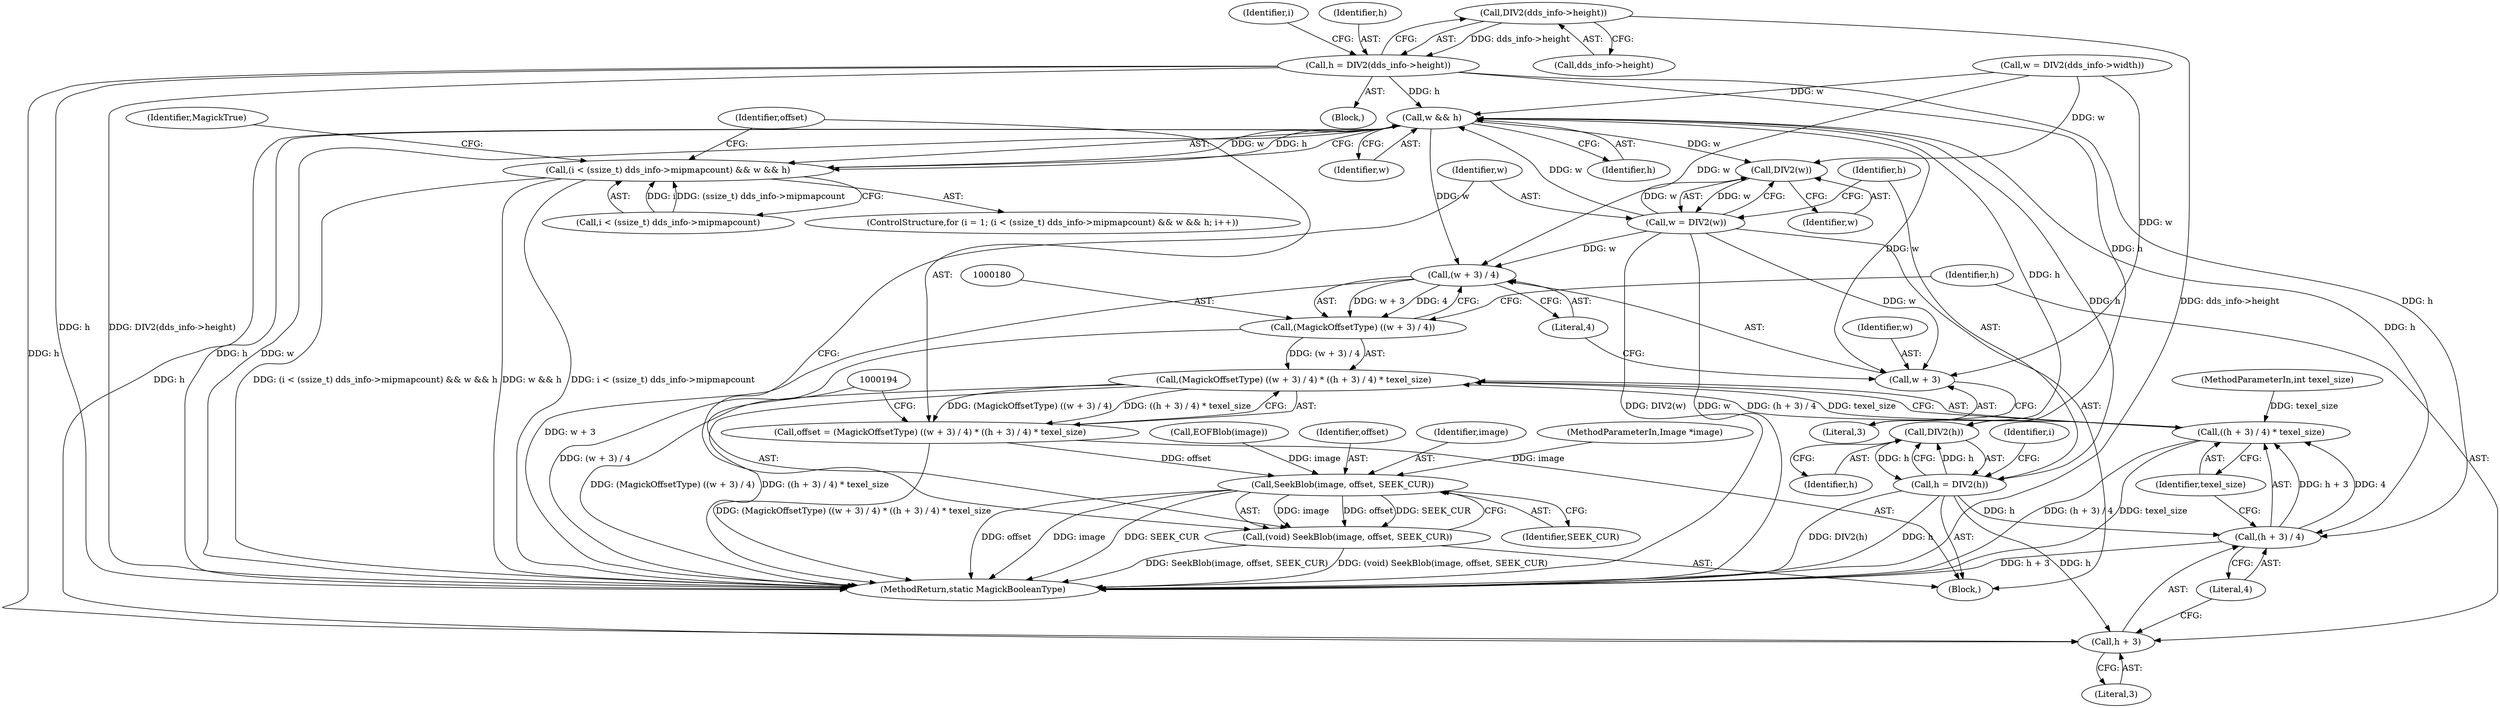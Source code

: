 digraph "0_ImageMagick_9b428b7af688fe319320aed15f2b94281d1e37b4@pointer" {
"1000154" [label="(Call,DIV2(dds_info->height))"];
"1000152" [label="(Call,h = DIV2(dds_info->height))"];
"1000170" [label="(Call,w && h)"];
"1000162" [label="(Call,(i < (ssize_t) dds_info->mipmapcount) && w && h)"];
"1000181" [label="(Call,(w + 3) / 4)"];
"1000179" [label="(Call,(MagickOffsetType) ((w + 3) / 4))"];
"1000178" [label="(Call,(MagickOffsetType) ((w + 3) / 4) * ((h + 3) / 4) * texel_size)"];
"1000176" [label="(Call,offset = (MagickOffsetType) ((w + 3) / 4) * ((h + 3) / 4) * texel_size)"];
"1000195" [label="(Call,SeekBlob(image, offset, SEEK_CUR))"];
"1000193" [label="(Call,(void) SeekBlob(image, offset, SEEK_CUR))"];
"1000182" [label="(Call,w + 3)"];
"1000187" [label="(Call,(h + 3) / 4)"];
"1000186" [label="(Call,((h + 3) / 4) * texel_size)"];
"1000188" [label="(Call,h + 3)"];
"1000201" [label="(Call,DIV2(w))"];
"1000199" [label="(Call,w = DIV2(w))"];
"1000205" [label="(Call,DIV2(h))"];
"1000203" [label="(Call,h = DIV2(h))"];
"1000189" [label="(Identifier,h)"];
"1000206" [label="(Identifier,h)"];
"1000184" [label="(Literal,3)"];
"1000204" [label="(Identifier,h)"];
"1000199" [label="(Call,w = DIV2(w))"];
"1000170" [label="(Call,w && h)"];
"1000145" [label="(Block,)"];
"1000182" [label="(Call,w + 3)"];
"1000163" [label="(Call,i < (ssize_t) dds_info->mipmapcount)"];
"1000179" [label="(Call,(MagickOffsetType) ((w + 3) / 4))"];
"1000114" [label="(Call,EOFBlob(image))"];
"1000197" [label="(Identifier,offset)"];
"1000196" [label="(Identifier,image)"];
"1000205" [label="(Call,DIV2(h))"];
"1000174" [label="(Identifier,i)"];
"1000178" [label="(Call,(MagickOffsetType) ((w + 3) / 4) * ((h + 3) / 4) * texel_size)"];
"1000193" [label="(Call,(void) SeekBlob(image, offset, SEEK_CUR))"];
"1000191" [label="(Literal,4)"];
"1000190" [label="(Literal,3)"];
"1000186" [label="(Call,((h + 3) / 4) * texel_size)"];
"1000208" [label="(Identifier,MagickTrue)"];
"1000176" [label="(Call,offset = (MagickOffsetType) ((w + 3) / 4) * ((h + 3) / 4) * texel_size)"];
"1000187" [label="(Call,(h + 3) / 4)"];
"1000152" [label="(Call,h = DIV2(dds_info->height))"];
"1000200" [label="(Identifier,w)"];
"1000175" [label="(Block,)"];
"1000172" [label="(Identifier,h)"];
"1000198" [label="(Identifier,SEEK_CUR)"];
"1000192" [label="(Identifier,texel_size)"];
"1000183" [label="(Identifier,w)"];
"1000158" [label="(ControlStructure,for (i = 1; (i < (ssize_t) dds_info->mipmapcount) && w && h; i++))"];
"1000195" [label="(Call,SeekBlob(image, offset, SEEK_CUR))"];
"1000185" [label="(Literal,4)"];
"1000181" [label="(Call,(w + 3) / 4)"];
"1000201" [label="(Call,DIV2(w))"];
"1000203" [label="(Call,h = DIV2(h))"];
"1000177" [label="(Identifier,offset)"];
"1000209" [label="(MethodReturn,static MagickBooleanType)"];
"1000155" [label="(Call,dds_info->height)"];
"1000171" [label="(Identifier,w)"];
"1000202" [label="(Identifier,w)"];
"1000154" [label="(Call,DIV2(dds_info->height))"];
"1000160" [label="(Identifier,i)"];
"1000162" [label="(Call,(i < (ssize_t) dds_info->mipmapcount) && w && h)"];
"1000103" [label="(MethodParameterIn,Image *image)"];
"1000146" [label="(Call,w = DIV2(dds_info->width))"];
"1000153" [label="(Identifier,h)"];
"1000105" [label="(MethodParameterIn,int texel_size)"];
"1000188" [label="(Call,h + 3)"];
"1000154" -> "1000152"  [label="AST: "];
"1000154" -> "1000155"  [label="CFG: "];
"1000155" -> "1000154"  [label="AST: "];
"1000152" -> "1000154"  [label="CFG: "];
"1000154" -> "1000209"  [label="DDG: dds_info->height"];
"1000154" -> "1000152"  [label="DDG: dds_info->height"];
"1000152" -> "1000145"  [label="AST: "];
"1000153" -> "1000152"  [label="AST: "];
"1000160" -> "1000152"  [label="CFG: "];
"1000152" -> "1000209"  [label="DDG: h"];
"1000152" -> "1000209"  [label="DDG: DIV2(dds_info->height)"];
"1000152" -> "1000170"  [label="DDG: h"];
"1000152" -> "1000187"  [label="DDG: h"];
"1000152" -> "1000188"  [label="DDG: h"];
"1000152" -> "1000205"  [label="DDG: h"];
"1000170" -> "1000162"  [label="AST: "];
"1000170" -> "1000171"  [label="CFG: "];
"1000170" -> "1000172"  [label="CFG: "];
"1000171" -> "1000170"  [label="AST: "];
"1000172" -> "1000170"  [label="AST: "];
"1000162" -> "1000170"  [label="CFG: "];
"1000170" -> "1000209"  [label="DDG: h"];
"1000170" -> "1000209"  [label="DDG: w"];
"1000170" -> "1000162"  [label="DDG: w"];
"1000170" -> "1000162"  [label="DDG: h"];
"1000199" -> "1000170"  [label="DDG: w"];
"1000146" -> "1000170"  [label="DDG: w"];
"1000203" -> "1000170"  [label="DDG: h"];
"1000170" -> "1000181"  [label="DDG: w"];
"1000170" -> "1000182"  [label="DDG: w"];
"1000170" -> "1000187"  [label="DDG: h"];
"1000170" -> "1000188"  [label="DDG: h"];
"1000170" -> "1000201"  [label="DDG: w"];
"1000170" -> "1000205"  [label="DDG: h"];
"1000162" -> "1000158"  [label="AST: "];
"1000162" -> "1000163"  [label="CFG: "];
"1000163" -> "1000162"  [label="AST: "];
"1000177" -> "1000162"  [label="CFG: "];
"1000208" -> "1000162"  [label="CFG: "];
"1000162" -> "1000209"  [label="DDG: w && h"];
"1000162" -> "1000209"  [label="DDG: i < (ssize_t) dds_info->mipmapcount"];
"1000162" -> "1000209"  [label="DDG: (i < (ssize_t) dds_info->mipmapcount) && w && h"];
"1000163" -> "1000162"  [label="DDG: i"];
"1000163" -> "1000162"  [label="DDG: (ssize_t) dds_info->mipmapcount"];
"1000181" -> "1000179"  [label="AST: "];
"1000181" -> "1000185"  [label="CFG: "];
"1000182" -> "1000181"  [label="AST: "];
"1000185" -> "1000181"  [label="AST: "];
"1000179" -> "1000181"  [label="CFG: "];
"1000181" -> "1000209"  [label="DDG: w + 3"];
"1000181" -> "1000179"  [label="DDG: w + 3"];
"1000181" -> "1000179"  [label="DDG: 4"];
"1000199" -> "1000181"  [label="DDG: w"];
"1000146" -> "1000181"  [label="DDG: w"];
"1000179" -> "1000178"  [label="AST: "];
"1000180" -> "1000179"  [label="AST: "];
"1000189" -> "1000179"  [label="CFG: "];
"1000179" -> "1000209"  [label="DDG: (w + 3) / 4"];
"1000179" -> "1000178"  [label="DDG: (w + 3) / 4"];
"1000178" -> "1000176"  [label="AST: "];
"1000178" -> "1000186"  [label="CFG: "];
"1000186" -> "1000178"  [label="AST: "];
"1000176" -> "1000178"  [label="CFG: "];
"1000178" -> "1000209"  [label="DDG: ((h + 3) / 4) * texel_size"];
"1000178" -> "1000209"  [label="DDG: (MagickOffsetType) ((w + 3) / 4)"];
"1000178" -> "1000176"  [label="DDG: (MagickOffsetType) ((w + 3) / 4)"];
"1000178" -> "1000176"  [label="DDG: ((h + 3) / 4) * texel_size"];
"1000186" -> "1000178"  [label="DDG: (h + 3) / 4"];
"1000186" -> "1000178"  [label="DDG: texel_size"];
"1000176" -> "1000175"  [label="AST: "];
"1000177" -> "1000176"  [label="AST: "];
"1000194" -> "1000176"  [label="CFG: "];
"1000176" -> "1000209"  [label="DDG: (MagickOffsetType) ((w + 3) / 4) * ((h + 3) / 4) * texel_size"];
"1000176" -> "1000195"  [label="DDG: offset"];
"1000195" -> "1000193"  [label="AST: "];
"1000195" -> "1000198"  [label="CFG: "];
"1000196" -> "1000195"  [label="AST: "];
"1000197" -> "1000195"  [label="AST: "];
"1000198" -> "1000195"  [label="AST: "];
"1000193" -> "1000195"  [label="CFG: "];
"1000195" -> "1000209"  [label="DDG: offset"];
"1000195" -> "1000209"  [label="DDG: image"];
"1000195" -> "1000209"  [label="DDG: SEEK_CUR"];
"1000195" -> "1000193"  [label="DDG: image"];
"1000195" -> "1000193"  [label="DDG: offset"];
"1000195" -> "1000193"  [label="DDG: SEEK_CUR"];
"1000114" -> "1000195"  [label="DDG: image"];
"1000103" -> "1000195"  [label="DDG: image"];
"1000193" -> "1000175"  [label="AST: "];
"1000194" -> "1000193"  [label="AST: "];
"1000200" -> "1000193"  [label="CFG: "];
"1000193" -> "1000209"  [label="DDG: SeekBlob(image, offset, SEEK_CUR)"];
"1000193" -> "1000209"  [label="DDG: (void) SeekBlob(image, offset, SEEK_CUR)"];
"1000182" -> "1000184"  [label="CFG: "];
"1000183" -> "1000182"  [label="AST: "];
"1000184" -> "1000182"  [label="AST: "];
"1000185" -> "1000182"  [label="CFG: "];
"1000199" -> "1000182"  [label="DDG: w"];
"1000146" -> "1000182"  [label="DDG: w"];
"1000187" -> "1000186"  [label="AST: "];
"1000187" -> "1000191"  [label="CFG: "];
"1000188" -> "1000187"  [label="AST: "];
"1000191" -> "1000187"  [label="AST: "];
"1000192" -> "1000187"  [label="CFG: "];
"1000187" -> "1000209"  [label="DDG: h + 3"];
"1000187" -> "1000186"  [label="DDG: h + 3"];
"1000187" -> "1000186"  [label="DDG: 4"];
"1000203" -> "1000187"  [label="DDG: h"];
"1000186" -> "1000192"  [label="CFG: "];
"1000192" -> "1000186"  [label="AST: "];
"1000186" -> "1000209"  [label="DDG: (h + 3) / 4"];
"1000186" -> "1000209"  [label="DDG: texel_size"];
"1000105" -> "1000186"  [label="DDG: texel_size"];
"1000188" -> "1000190"  [label="CFG: "];
"1000189" -> "1000188"  [label="AST: "];
"1000190" -> "1000188"  [label="AST: "];
"1000191" -> "1000188"  [label="CFG: "];
"1000203" -> "1000188"  [label="DDG: h"];
"1000201" -> "1000199"  [label="AST: "];
"1000201" -> "1000202"  [label="CFG: "];
"1000202" -> "1000201"  [label="AST: "];
"1000199" -> "1000201"  [label="CFG: "];
"1000201" -> "1000199"  [label="DDG: w"];
"1000199" -> "1000201"  [label="DDG: w"];
"1000146" -> "1000201"  [label="DDG: w"];
"1000199" -> "1000175"  [label="AST: "];
"1000200" -> "1000199"  [label="AST: "];
"1000204" -> "1000199"  [label="CFG: "];
"1000199" -> "1000209"  [label="DDG: DIV2(w)"];
"1000199" -> "1000209"  [label="DDG: w"];
"1000205" -> "1000203"  [label="AST: "];
"1000205" -> "1000206"  [label="CFG: "];
"1000206" -> "1000205"  [label="AST: "];
"1000203" -> "1000205"  [label="CFG: "];
"1000205" -> "1000203"  [label="DDG: h"];
"1000203" -> "1000205"  [label="DDG: h"];
"1000203" -> "1000175"  [label="AST: "];
"1000204" -> "1000203"  [label="AST: "];
"1000174" -> "1000203"  [label="CFG: "];
"1000203" -> "1000209"  [label="DDG: DIV2(h)"];
"1000203" -> "1000209"  [label="DDG: h"];
}
